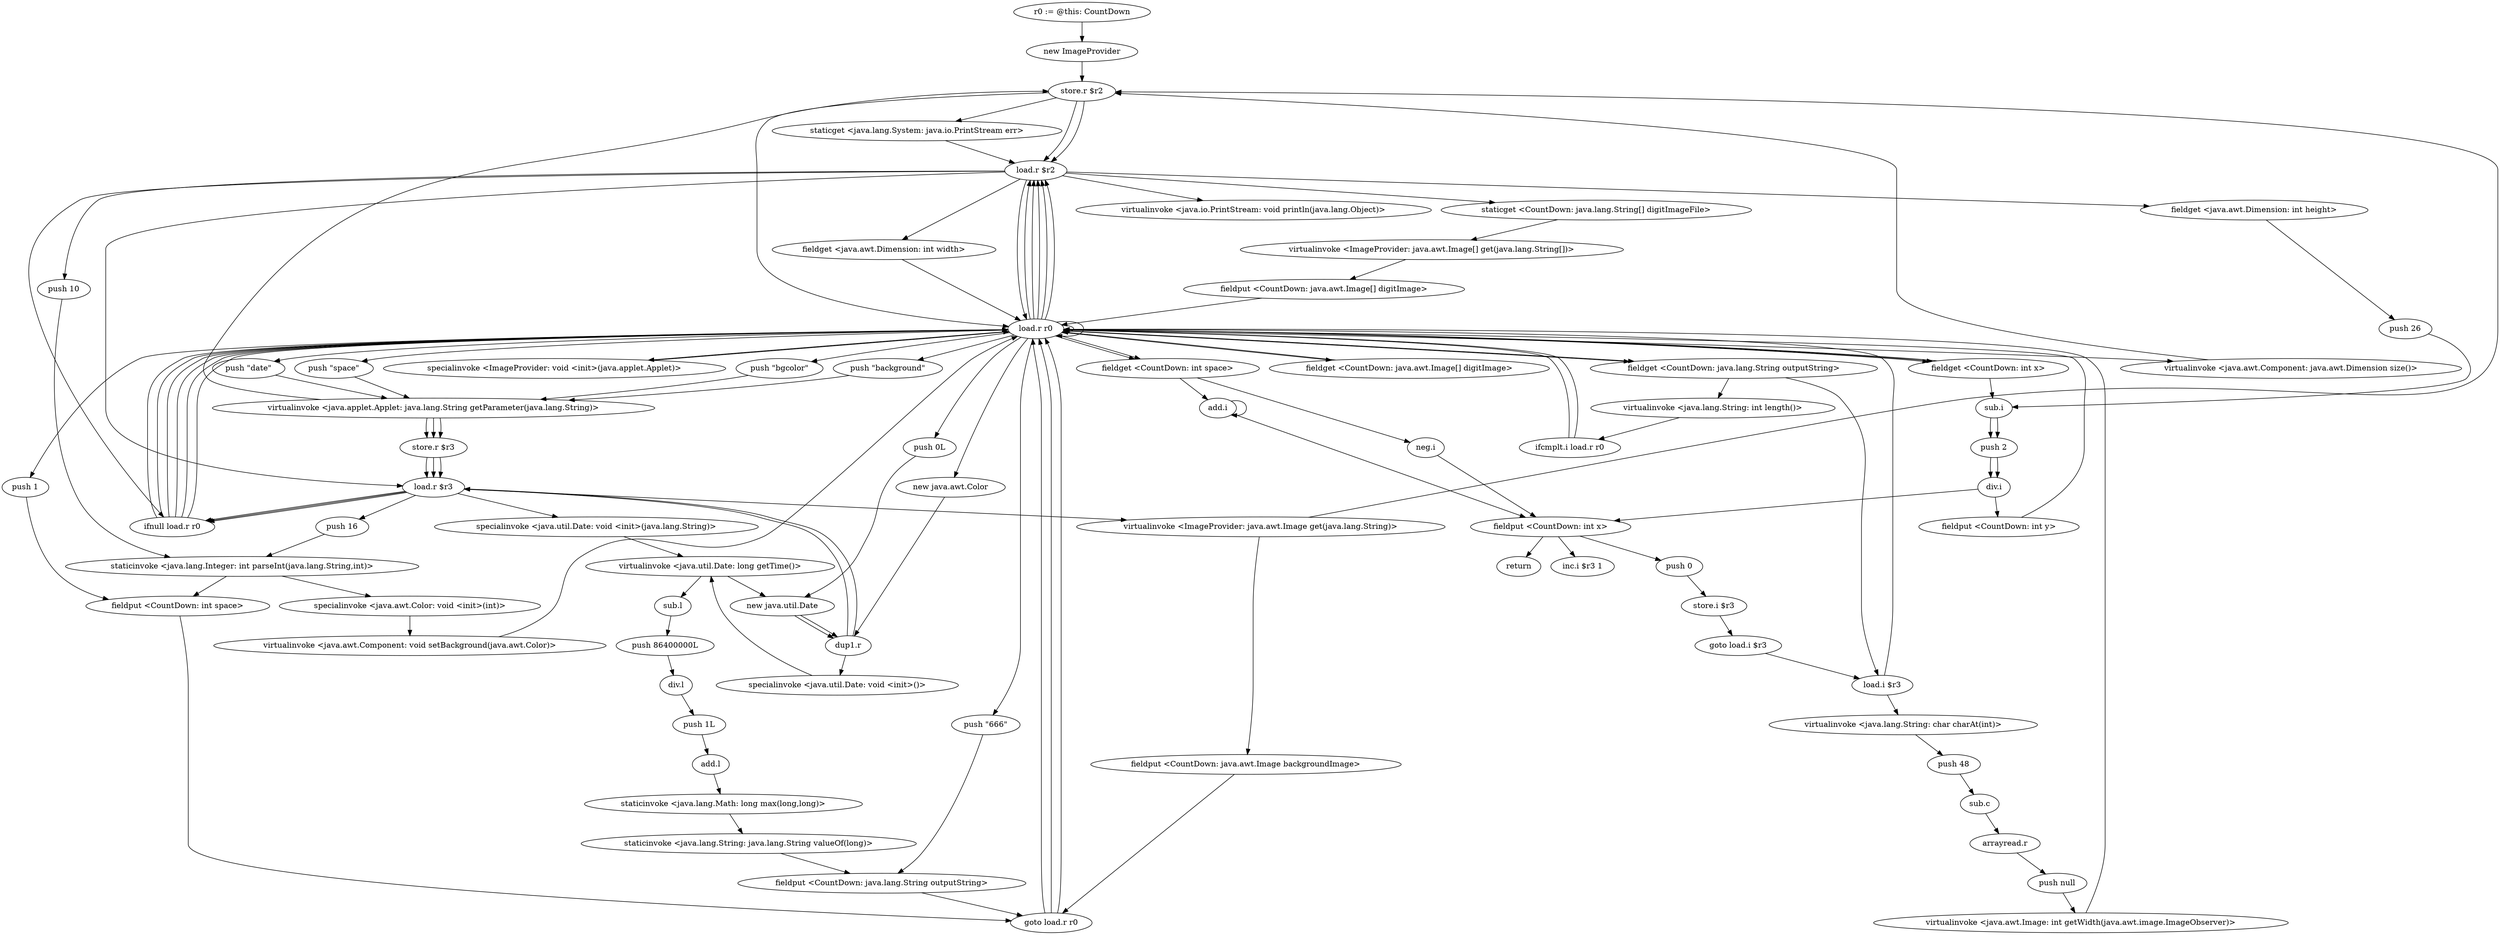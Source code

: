 digraph "" {
    "r0 := @this: CountDown"
    "new ImageProvider"
    "r0 := @this: CountDown"->"new ImageProvider";
    "store.r $r2"
    "new ImageProvider"->"store.r $r2";
    "load.r $r2"
    "store.r $r2"->"load.r $r2";
    "load.r r0"
    "load.r $r2"->"load.r r0";
    "specialinvoke <ImageProvider: void <init>(java.applet.Applet)>"
    "load.r r0"->"specialinvoke <ImageProvider: void <init>(java.applet.Applet)>";
    "specialinvoke <ImageProvider: void <init>(java.applet.Applet)>"->"load.r r0";
    "push \"date\""
    "load.r r0"->"push \"date\"";
    "virtualinvoke <java.applet.Applet: java.lang.String getParameter(java.lang.String)>"
    "push \"date\""->"virtualinvoke <java.applet.Applet: java.lang.String getParameter(java.lang.String)>";
    "store.r $r3"
    "virtualinvoke <java.applet.Applet: java.lang.String getParameter(java.lang.String)>"->"store.r $r3";
    "load.r $r3"
    "store.r $r3"->"load.r $r3";
    "ifnull load.r r0"
    "load.r $r3"->"ifnull load.r r0";
    "ifnull load.r r0"->"load.r r0";
    "push 0L"
    "load.r r0"->"push 0L";
    "new java.util.Date"
    "push 0L"->"new java.util.Date";
    "dup1.r"
    "new java.util.Date"->"dup1.r";
    "dup1.r"->"load.r $r3";
    "specialinvoke <java.util.Date: void <init>(java.lang.String)>"
    "load.r $r3"->"specialinvoke <java.util.Date: void <init>(java.lang.String)>";
    "virtualinvoke <java.util.Date: long getTime()>"
    "specialinvoke <java.util.Date: void <init>(java.lang.String)>"->"virtualinvoke <java.util.Date: long getTime()>";
    "virtualinvoke <java.util.Date: long getTime()>"->"new java.util.Date";
    "new java.util.Date"->"dup1.r";
    "specialinvoke <java.util.Date: void <init>()>"
    "dup1.r"->"specialinvoke <java.util.Date: void <init>()>";
    "specialinvoke <java.util.Date: void <init>()>"->"virtualinvoke <java.util.Date: long getTime()>";
    "sub.l"
    "virtualinvoke <java.util.Date: long getTime()>"->"sub.l";
    "push 86400000L"
    "sub.l"->"push 86400000L";
    "div.l"
    "push 86400000L"->"div.l";
    "push 1L"
    "div.l"->"push 1L";
    "add.l"
    "push 1L"->"add.l";
    "staticinvoke <java.lang.Math: long max(long,long)>"
    "add.l"->"staticinvoke <java.lang.Math: long max(long,long)>";
    "staticinvoke <java.lang.String: java.lang.String valueOf(long)>"
    "staticinvoke <java.lang.Math: long max(long,long)>"->"staticinvoke <java.lang.String: java.lang.String valueOf(long)>";
    "fieldput <CountDown: java.lang.String outputString>"
    "staticinvoke <java.lang.String: java.lang.String valueOf(long)>"->"fieldput <CountDown: java.lang.String outputString>";
    "goto load.r r0"
    "fieldput <CountDown: java.lang.String outputString>"->"goto load.r r0";
    "goto load.r r0"->"load.r r0";
    "push \"bgcolor\""
    "load.r r0"->"push \"bgcolor\"";
    "push \"bgcolor\""->"virtualinvoke <java.applet.Applet: java.lang.String getParameter(java.lang.String)>";
    "virtualinvoke <java.applet.Applet: java.lang.String getParameter(java.lang.String)>"->"store.r $r3";
    "store.r $r3"->"load.r $r3";
    "load.r $r3"->"ifnull load.r r0";
    "ifnull load.r r0"->"load.r r0";
    "new java.awt.Color"
    "load.r r0"->"new java.awt.Color";
    "new java.awt.Color"->"dup1.r";
    "dup1.r"->"load.r $r3";
    "push 16"
    "load.r $r3"->"push 16";
    "staticinvoke <java.lang.Integer: int parseInt(java.lang.String,int)>"
    "push 16"->"staticinvoke <java.lang.Integer: int parseInt(java.lang.String,int)>";
    "specialinvoke <java.awt.Color: void <init>(int)>"
    "staticinvoke <java.lang.Integer: int parseInt(java.lang.String,int)>"->"specialinvoke <java.awt.Color: void <init>(int)>";
    "virtualinvoke <java.awt.Component: void setBackground(java.awt.Color)>"
    "specialinvoke <java.awt.Color: void <init>(int)>"->"virtualinvoke <java.awt.Component: void setBackground(java.awt.Color)>";
    "virtualinvoke <java.awt.Component: void setBackground(java.awt.Color)>"->"load.r r0";
    "load.r r0"->"load.r $r2";
    "staticget <CountDown: java.lang.String[] digitImageFile>"
    "load.r $r2"->"staticget <CountDown: java.lang.String[] digitImageFile>";
    "virtualinvoke <ImageProvider: java.awt.Image[] get(java.lang.String[])>"
    "staticget <CountDown: java.lang.String[] digitImageFile>"->"virtualinvoke <ImageProvider: java.awt.Image[] get(java.lang.String[])>";
    "fieldput <CountDown: java.awt.Image[] digitImage>"
    "virtualinvoke <ImageProvider: java.awt.Image[] get(java.lang.String[])>"->"fieldput <CountDown: java.awt.Image[] digitImage>";
    "fieldput <CountDown: java.awt.Image[] digitImage>"->"load.r r0";
    "push \"background\""
    "load.r r0"->"push \"background\"";
    "push \"background\""->"virtualinvoke <java.applet.Applet: java.lang.String getParameter(java.lang.String)>";
    "virtualinvoke <java.applet.Applet: java.lang.String getParameter(java.lang.String)>"->"store.r $r3";
    "store.r $r3"->"load.r $r3";
    "load.r $r3"->"ifnull load.r r0";
    "ifnull load.r r0"->"load.r r0";
    "load.r r0"->"load.r $r2";
    "load.r $r2"->"load.r $r3";
    "virtualinvoke <ImageProvider: java.awt.Image get(java.lang.String)>"
    "load.r $r3"->"virtualinvoke <ImageProvider: java.awt.Image get(java.lang.String)>";
    "fieldput <CountDown: java.awt.Image backgroundImage>"
    "virtualinvoke <ImageProvider: java.awt.Image get(java.lang.String)>"->"fieldput <CountDown: java.awt.Image backgroundImage>";
    "fieldput <CountDown: java.awt.Image backgroundImage>"->"goto load.r r0";
    "goto load.r r0"->"load.r r0";
    "push \"space\""
    "load.r r0"->"push \"space\"";
    "push \"space\""->"virtualinvoke <java.applet.Applet: java.lang.String getParameter(java.lang.String)>";
    "virtualinvoke <java.applet.Applet: java.lang.String getParameter(java.lang.String)>"->"store.r $r2";
    "store.r $r2"->"load.r $r2";
    "load.r $r2"->"ifnull load.r r0";
    "ifnull load.r r0"->"load.r r0";
    "load.r r0"->"load.r $r2";
    "push 10"
    "load.r $r2"->"push 10";
    "push 10"->"staticinvoke <java.lang.Integer: int parseInt(java.lang.String,int)>";
    "fieldput <CountDown: int space>"
    "staticinvoke <java.lang.Integer: int parseInt(java.lang.String,int)>"->"fieldput <CountDown: int space>";
    "fieldput <CountDown: int space>"->"goto load.r r0";
    "goto load.r r0"->"load.r r0";
    "virtualinvoke <java.awt.Component: java.awt.Dimension size()>"
    "load.r r0"->"virtualinvoke <java.awt.Component: java.awt.Dimension size()>";
    "virtualinvoke <java.awt.Component: java.awt.Dimension size()>"->"store.r $r2";
    "store.r $r2"->"load.r r0";
    "load.r r0"->"load.r $r2";
    "fieldget <java.awt.Dimension: int height>"
    "load.r $r2"->"fieldget <java.awt.Dimension: int height>";
    "push 26"
    "fieldget <java.awt.Dimension: int height>"->"push 26";
    "sub.i"
    "push 26"->"sub.i";
    "push 2"
    "sub.i"->"push 2";
    "div.i"
    "push 2"->"div.i";
    "fieldput <CountDown: int y>"
    "div.i"->"fieldput <CountDown: int y>";
    "fieldput <CountDown: int y>"->"load.r r0";
    "load.r r0"->"load.r r0";
    "fieldget <CountDown: int space>"
    "load.r r0"->"fieldget <CountDown: int space>";
    "neg.i"
    "fieldget <CountDown: int space>"->"neg.i";
    "fieldput <CountDown: int x>"
    "neg.i"->"fieldput <CountDown: int x>";
    "push 0"
    "fieldput <CountDown: int x>"->"push 0";
    "store.i $r3"
    "push 0"->"store.i $r3";
    "goto load.i $r3"
    "store.i $r3"->"goto load.i $r3";
    "load.i $r3"
    "goto load.i $r3"->"load.i $r3";
    "load.i $r3"->"load.r r0";
    "fieldget <CountDown: java.lang.String outputString>"
    "load.r r0"->"fieldget <CountDown: java.lang.String outputString>";
    "virtualinvoke <java.lang.String: int length()>"
    "fieldget <CountDown: java.lang.String outputString>"->"virtualinvoke <java.lang.String: int length()>";
    "ifcmplt.i load.r r0"
    "virtualinvoke <java.lang.String: int length()>"->"ifcmplt.i load.r r0";
    "ifcmplt.i load.r r0"->"load.r r0";
    "load.r r0"->"load.r $r2";
    "fieldget <java.awt.Dimension: int width>"
    "load.r $r2"->"fieldget <java.awt.Dimension: int width>";
    "fieldget <java.awt.Dimension: int width>"->"load.r r0";
    "fieldget <CountDown: int x>"
    "load.r r0"->"fieldget <CountDown: int x>";
    "fieldget <CountDown: int x>"->"sub.i";
    "sub.i"->"push 2";
    "push 2"->"div.i";
    "div.i"->"fieldput <CountDown: int x>";
    "return"
    "fieldput <CountDown: int x>"->"return";
    "ifcmplt.i load.r r0"->"load.r r0";
    "load.r r0"->"load.r r0";
    "load.r r0"->"fieldget <CountDown: int x>";
    "fieldget <CountDown: int x>"->"load.r r0";
    "fieldget <CountDown: java.awt.Image[] digitImage>"
    "load.r r0"->"fieldget <CountDown: java.awt.Image[] digitImage>";
    "fieldget <CountDown: java.awt.Image[] digitImage>"->"load.r r0";
    "load.r r0"->"fieldget <CountDown: java.lang.String outputString>";
    "fieldget <CountDown: java.lang.String outputString>"->"load.i $r3";
    "virtualinvoke <java.lang.String: char charAt(int)>"
    "load.i $r3"->"virtualinvoke <java.lang.String: char charAt(int)>";
    "push 48"
    "virtualinvoke <java.lang.String: char charAt(int)>"->"push 48";
    "sub.c"
    "push 48"->"sub.c";
    "arrayread.r"
    "sub.c"->"arrayread.r";
    "push null"
    "arrayread.r"->"push null";
    "virtualinvoke <java.awt.Image: int getWidth(java.awt.image.ImageObserver)>"
    "push null"->"virtualinvoke <java.awt.Image: int getWidth(java.awt.image.ImageObserver)>";
    "virtualinvoke <java.awt.Image: int getWidth(java.awt.image.ImageObserver)>"->"load.r r0";
    "load.r r0"->"fieldget <CountDown: int space>";
    "add.i"
    "fieldget <CountDown: int space>"->"add.i";
    "add.i"->"add.i";
    "add.i"->"fieldput <CountDown: int x>";
    "inc.i $r3 1"
    "fieldput <CountDown: int x>"->"inc.i $r3 1";
    "ifnull load.r r0"->"load.r r0";
    "push 1"
    "load.r r0"->"push 1";
    "push 1"->"fieldput <CountDown: int space>";
    "virtualinvoke <ImageProvider: java.awt.Image get(java.lang.String)>"->"store.r $r2";
    "staticget <java.lang.System: java.io.PrintStream err>"
    "store.r $r2"->"staticget <java.lang.System: java.io.PrintStream err>";
    "staticget <java.lang.System: java.io.PrintStream err>"->"load.r $r2";
    "virtualinvoke <java.io.PrintStream: void println(java.lang.Object)>"
    "load.r $r2"->"virtualinvoke <java.io.PrintStream: void println(java.lang.Object)>";
    "ifnull load.r r0"->"load.r r0";
    "push \"666\""
    "load.r r0"->"push \"666\"";
    "push \"666\""->"fieldput <CountDown: java.lang.String outputString>";
}
